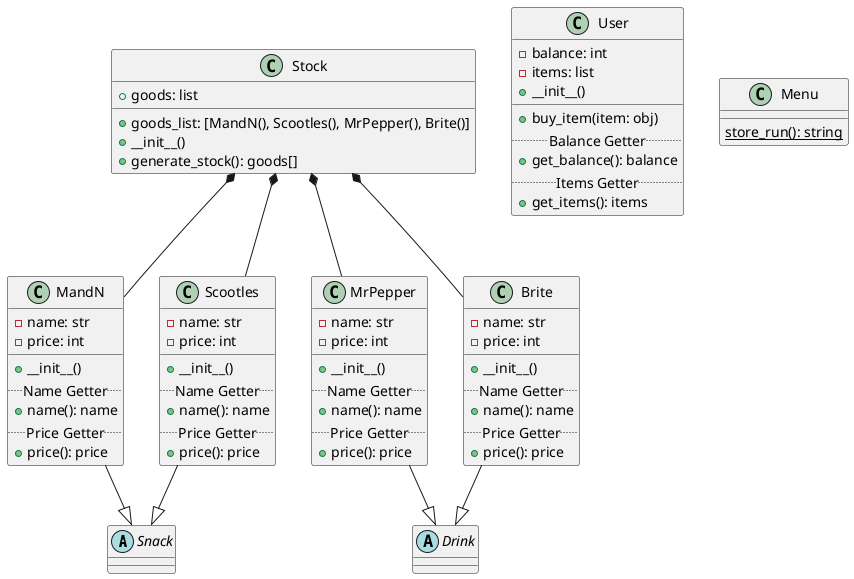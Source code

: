 @startuml
abstract class Snack {
}

abstract class Drink {
}

class MandN {
  -name: str
  -price: int
  __
  +__init__()
  .. Name Getter ..
  +name(): name
  .. Price Getter ..
  +price(): price
}

class Scootles {
  -name: str
  -price: int
  __
  +__init__()
  .. Name Getter ..
  +name(): name
  .. Price Getter ..
  +price(): price
}

class MrPepper {
  -name: str
  -price: int
  __
  +__init__()
  .. Name Getter ..
  +name(): name
  .. Price Getter ..
  +price(): price
}

class Brite {
  -name: str
  -price: int
  __
  +__init__()
  .. Name Getter ..
  +name(): name
  .. Price Getter ..
  +price(): price
}

class Stock {
  +goods: list
  +goods_list: [MandN(), Scootles(), MrPepper(), Brite()]
  +__init__()
  +generate_stock(): goods[]
}

class User {
  -balance: int
  -items: list
  +__init__()
  __
  +buy_item(item: obj)
  .. Balance Getter ..
  +get_balance(): balance
  .. Items Getter ..
  +get_items(): items
}

class Menu {
  {static} store_run(): string
}

MandN --|> Snack
Scootles --|> Snack
MrPepper --|> Drink
Brite --|> Drink

Stock *-- MandN
Stock *-- Scootles
Stock *-- MrPepper
Stock *-- Brite


@enduml
